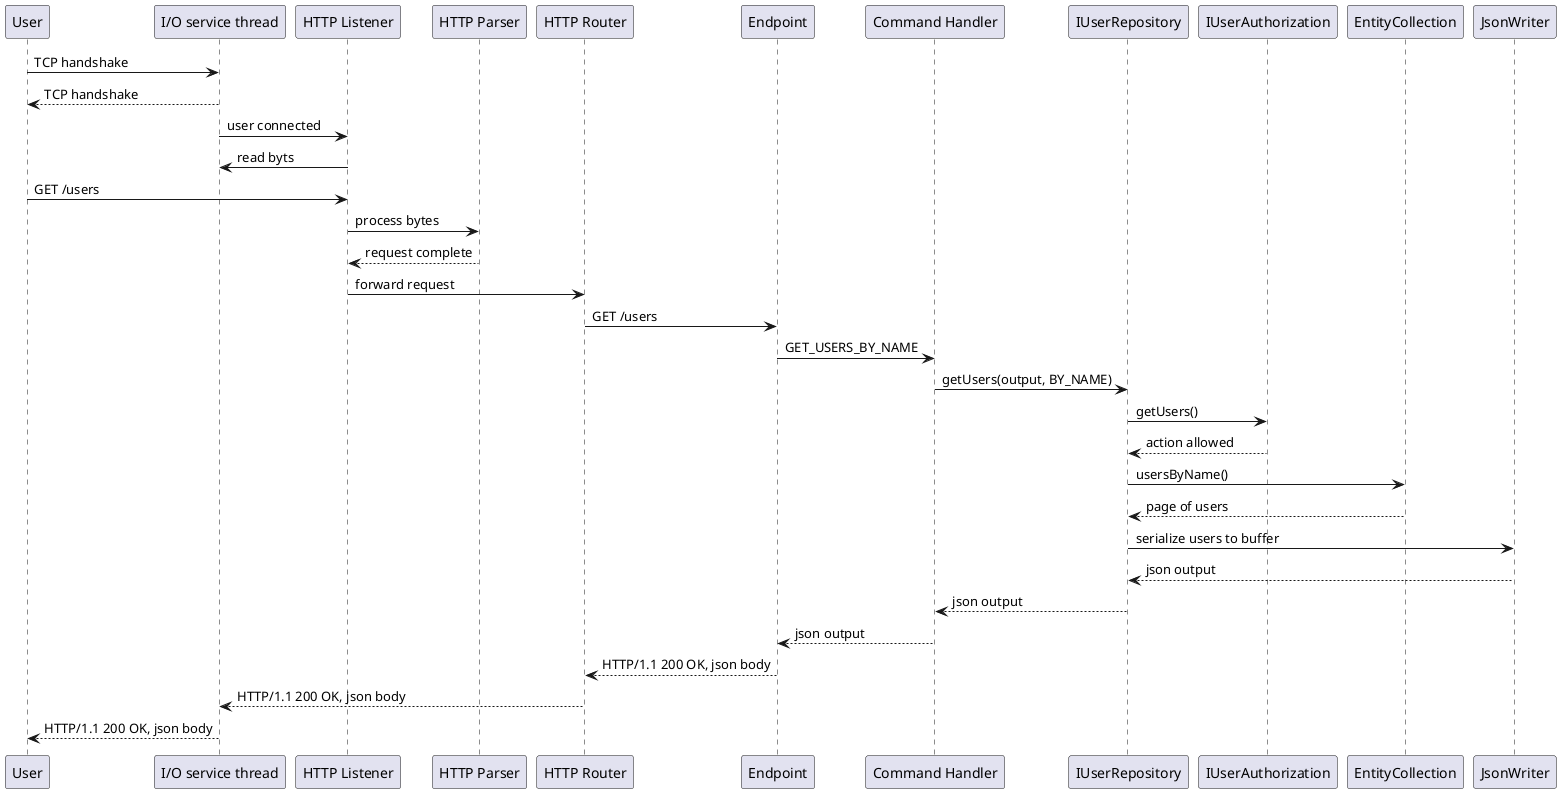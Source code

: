 @startuml

User -> "I/O service thread" as IO : TCP handshake
IO --> User : TCP handshake

IO -> "HTTP Listener" as HTTPListener : user connected
HTTPListener -> IO : read byts

User -> HTTPListener : GET /users

HTTPListener -> "HTTP Parser" as HTTPParser : process bytes
HTTPParser --> HTTPListener : request complete

HTTPListener -> "HTTP Router" as HTTPRouter : forward request
HTTPRouter -> Endpoint : GET /users

Endpoint -> "Command Handler" as CommandHandler : GET_USERS_BY_NAME
CommandHandler -> IUserRepository : getUsers(output, BY_NAME)

IUserRepository -> IUserAuthorization : getUsers()
IUserAuthorization --> IUserRepository : action allowed

IUserRepository -> EntityCollection : usersByName()
EntityCollection --> IUserRepository : page of users

IUserRepository -> JsonWriter : serialize users to buffer
JsonWriter --> IUserRepository : json output

IUserRepository --> CommandHandler : json output
CommandHandler --> Endpoint : json output
Endpoint --> HTTPRouter : HTTP/1.1 200 OK, json body
HTTPRouter --> IO: HTTP/1.1 200 OK, json body
IO --> User:  HTTP/1.1 200 OK, json body

@enduml